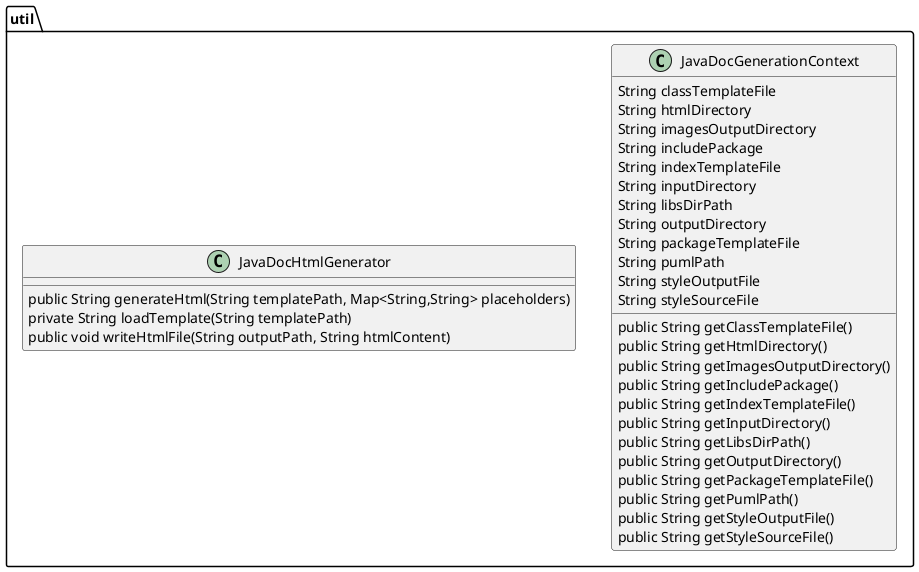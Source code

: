 @startuml
skinparam linetype Ortho
package util {
class JavaDocGenerationContext {
    String classTemplateFile
    String htmlDirectory
    String imagesOutputDirectory
    String includePackage
    String indexTemplateFile
    String inputDirectory
    String libsDirPath
    String outputDirectory
    String packageTemplateFile
    String pumlPath
    String styleOutputFile
    String styleSourceFile
    public String getClassTemplateFile()
    public String getHtmlDirectory()
    public String getImagesOutputDirectory()
    public String getIncludePackage()
    public String getIndexTemplateFile()
    public String getInputDirectory()
    public String getLibsDirPath()
    public String getOutputDirectory()
    public String getPackageTemplateFile()
    public String getPumlPath()
    public String getStyleOutputFile()
    public String getStyleSourceFile()
}
class JavaDocHtmlGenerator {
    public String generateHtml(String templatePath, Map<String,String> placeholders)
    private String loadTemplate(String templatePath)
    public void writeHtmlFile(String outputPath, String htmlContent)
}
}
@enduml
